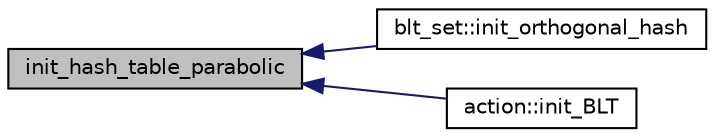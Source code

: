 digraph "init_hash_table_parabolic"
{
  edge [fontname="Helvetica",fontsize="10",labelfontname="Helvetica",labelfontsize="10"];
  node [fontname="Helvetica",fontsize="10",shape=record];
  rankdir="LR";
  Node6071 [label="init_hash_table_parabolic",height=0.2,width=0.4,color="black", fillcolor="grey75", style="filled", fontcolor="black"];
  Node6071 -> Node6072 [dir="back",color="midnightblue",fontsize="10",style="solid",fontname="Helvetica"];
  Node6072 [label="blt_set::init_orthogonal_hash",height=0.2,width=0.4,color="black", fillcolor="white", style="filled",URL="$d1/d3d/classblt__set.html#ad8a73370e16f2adf30172c3159ca8a74"];
  Node6071 -> Node6073 [dir="back",color="midnightblue",fontsize="10",style="solid",fontname="Helvetica"];
  Node6073 [label="action::init_BLT",height=0.2,width=0.4,color="black", fillcolor="white", style="filled",URL="$d2/d86/classaction.html#a0d33ca0ebe7467b984c3058520e02a0c"];
}
